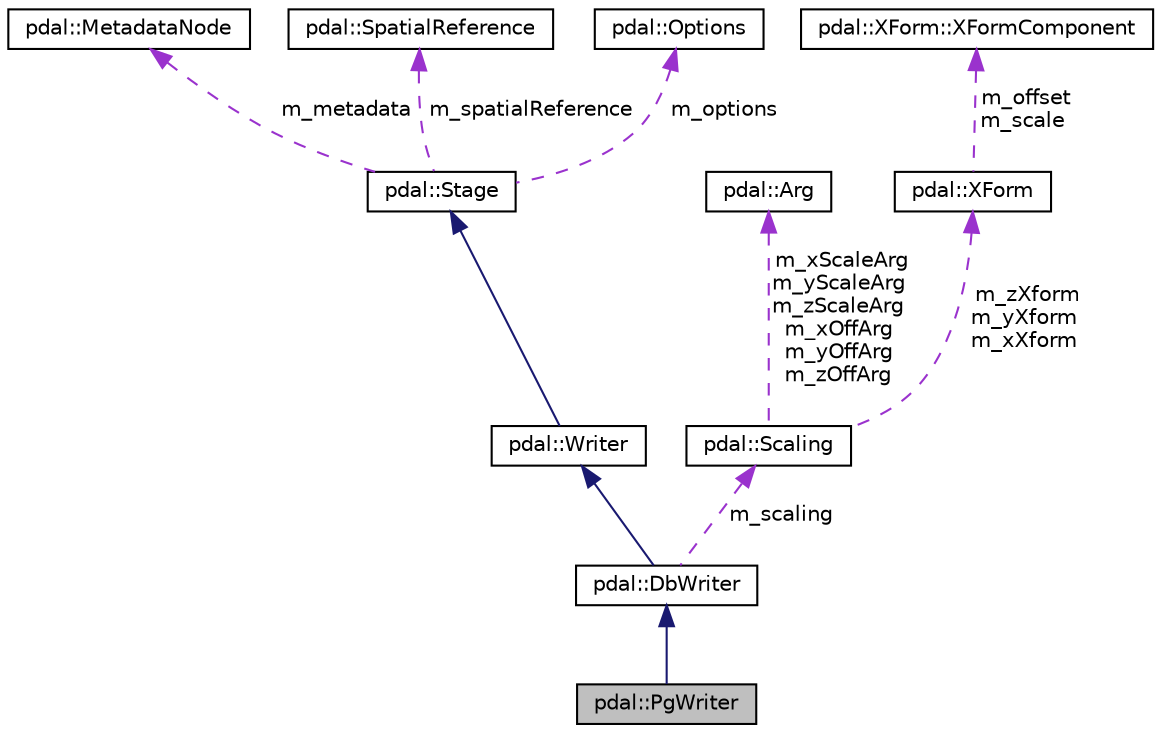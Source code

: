 digraph "pdal::PgWriter"
{
  edge [fontname="Helvetica",fontsize="10",labelfontname="Helvetica",labelfontsize="10"];
  node [fontname="Helvetica",fontsize="10",shape=record];
  Node1 [label="pdal::PgWriter",height=0.2,width=0.4,color="black", fillcolor="grey75", style="filled", fontcolor="black"];
  Node2 -> Node1 [dir="back",color="midnightblue",fontsize="10",style="solid",fontname="Helvetica"];
  Node2 [label="pdal::DbWriter",height=0.2,width=0.4,color="black", fillcolor="white", style="filled",URL="$classpdal_1_1DbWriter.html"];
  Node3 -> Node2 [dir="back",color="midnightblue",fontsize="10",style="solid",fontname="Helvetica"];
  Node3 [label="pdal::Writer",height=0.2,width=0.4,color="black", fillcolor="white", style="filled",URL="$classpdal_1_1Writer.html"];
  Node4 -> Node3 [dir="back",color="midnightblue",fontsize="10",style="solid",fontname="Helvetica"];
  Node4 [label="pdal::Stage",height=0.2,width=0.4,color="black", fillcolor="white", style="filled",URL="$classpdal_1_1Stage.html"];
  Node5 -> Node4 [dir="back",color="darkorchid3",fontsize="10",style="dashed",label=" m_metadata" ,fontname="Helvetica"];
  Node5 [label="pdal::MetadataNode",height=0.2,width=0.4,color="black", fillcolor="white", style="filled",URL="$classpdal_1_1MetadataNode.html"];
  Node6 -> Node4 [dir="back",color="darkorchid3",fontsize="10",style="dashed",label=" m_spatialReference" ,fontname="Helvetica"];
  Node6 [label="pdal::SpatialReference",height=0.2,width=0.4,color="black", fillcolor="white", style="filled",URL="$classpdal_1_1SpatialReference.html"];
  Node7 -> Node4 [dir="back",color="darkorchid3",fontsize="10",style="dashed",label=" m_options" ,fontname="Helvetica"];
  Node7 [label="pdal::Options",height=0.2,width=0.4,color="black", fillcolor="white", style="filled",URL="$classpdal_1_1Options.html"];
  Node8 -> Node2 [dir="back",color="darkorchid3",fontsize="10",style="dashed",label=" m_scaling" ,fontname="Helvetica"];
  Node8 [label="pdal::Scaling",height=0.2,width=0.4,color="black", fillcolor="white", style="filled",URL="$classpdal_1_1Scaling.html"];
  Node9 -> Node8 [dir="back",color="darkorchid3",fontsize="10",style="dashed",label=" m_xScaleArg\nm_yScaleArg\nm_zScaleArg\nm_xOffArg\nm_yOffArg\nm_zOffArg" ,fontname="Helvetica"];
  Node9 [label="pdal::Arg",height=0.2,width=0.4,color="black", fillcolor="white", style="filled",URL="$classpdal_1_1Arg.html"];
  Node10 -> Node8 [dir="back",color="darkorchid3",fontsize="10",style="dashed",label=" m_zXform\nm_yXform\nm_xXform" ,fontname="Helvetica"];
  Node10 [label="pdal::XForm",height=0.2,width=0.4,color="black", fillcolor="white", style="filled",URL="$structpdal_1_1XForm.html"];
  Node11 -> Node10 [dir="back",color="darkorchid3",fontsize="10",style="dashed",label=" m_offset\nm_scale" ,fontname="Helvetica"];
  Node11 [label="pdal::XForm::XFormComponent",height=0.2,width=0.4,color="black", fillcolor="white", style="filled",URL="$structpdal_1_1XForm_1_1XFormComponent.html"];
}
